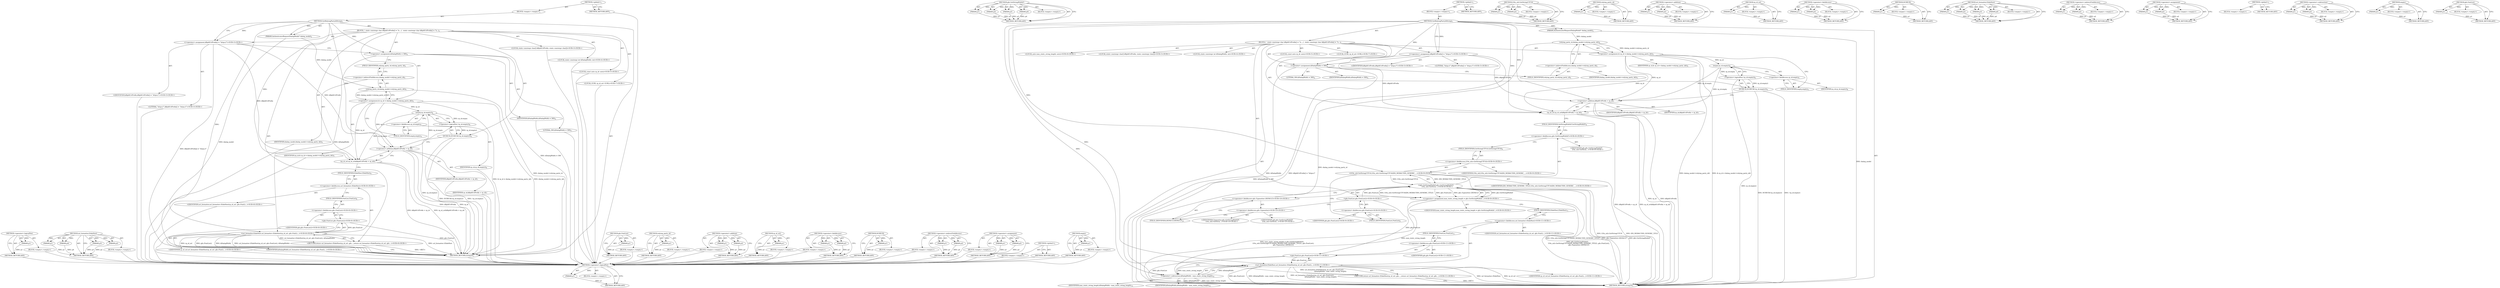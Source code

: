 digraph "empty" {
vulnerable_126 [label=<(METHOD,&lt;operator&gt;.logicalNot)>];
vulnerable_127 [label=<(PARAM,p1)>];
vulnerable_128 [label=<(BLOCK,&lt;empty&gt;,&lt;empty&gt;)>];
vulnerable_129 [label=<(METHOD_RETURN,ANY)>];
vulnerable_148 [label=<(METHOD,gfx.GetStringWidthF)>];
vulnerable_149 [label=<(PARAM,p1)>];
vulnerable_150 [label=<(PARAM,p2)>];
vulnerable_151 [label=<(PARAM,p3)>];
vulnerable_152 [label=<(PARAM,p4)>];
vulnerable_153 [label=<(BLOCK,&lt;empty&gt;,&lt;empty&gt;)>];
vulnerable_154 [label=<(METHOD_RETURN,ANY)>];
vulnerable_6 [label=<(METHOD,&lt;global&gt;)<SUB>1</SUB>>];
vulnerable_7 [label=<(BLOCK,&lt;empty&gt;,&lt;empty&gt;)<SUB>1</SUB>>];
vulnerable_8 [label=<(METHOD,GetRelyingPartyIdString)<SUB>1</SUB>>];
vulnerable_9 [label=<(PARAM,AuthenticatorRequestDialogModel* dialog_model)<SUB>2</SUB>>];
vulnerable_10 [label=<(BLOCK,{
  static constexpr char kRpIdUrlPrefix[] = &quot;h...,{
  static constexpr char kRpIdUrlPrefix[] = &quot;h...)<SUB>2</SUB>>];
vulnerable_11 [label="<(LOCAL,static constexpr char[] kRpIdUrlPrefix: static constexpr char[])<SUB>3</SUB>>"];
vulnerable_12 [label="<(&lt;operator&gt;.assignment,kRpIdUrlPrefix[] = &quot;https://&quot;)<SUB>3</SUB>>"];
vulnerable_13 [label="<(IDENTIFIER,kRpIdUrlPrefix,kRpIdUrlPrefix[] = &quot;https://&quot;)<SUB>3</SUB>>"];
vulnerable_14 [label="<(LITERAL,&quot;https://&quot;,kRpIdUrlPrefix[] = &quot;https://&quot;)<SUB>3</SUB>>"];
vulnerable_15 [label="<(LOCAL,static constexpr int kDialogWidth: int)<SUB>4</SUB>>"];
vulnerable_16 [label=<(&lt;operator&gt;.assignment,kDialogWidth = 300)<SUB>4</SUB>>];
vulnerable_17 [label=<(IDENTIFIER,kDialogWidth,kDialogWidth = 300)<SUB>4</SUB>>];
vulnerable_18 [label=<(LITERAL,300,kDialogWidth = 300)<SUB>4</SUB>>];
vulnerable_19 [label="<(LOCAL,const auto rp_id: auto)<SUB>5</SUB>>"];
vulnerable_20 [label=<(&lt;operator&gt;.assignment,&amp; rp_id = dialog_model-&gt;relying_party_id())<SUB>5</SUB>>];
vulnerable_21 [label=<(IDENTIFIER,rp_id,&amp; rp_id = dialog_model-&gt;relying_party_id())<SUB>5</SUB>>];
vulnerable_22 [label=<(relying_party_id,dialog_model-&gt;relying_party_id())<SUB>5</SUB>>];
vulnerable_23 [label=<(&lt;operator&gt;.indirectFieldAccess,dialog_model-&gt;relying_party_id)<SUB>5</SUB>>];
vulnerable_24 [label=<(IDENTIFIER,dialog_model,dialog_model-&gt;relying_party_id())<SUB>5</SUB>>];
vulnerable_25 [label=<(FIELD_IDENTIFIER,relying_party_id,relying_party_id)<SUB>5</SUB>>];
vulnerable_26 [label=<(DCHECK,DCHECK(!rp_id.empty()))<SUB>6</SUB>>];
vulnerable_27 [label=<(&lt;operator&gt;.logicalNot,!rp_id.empty())<SUB>6</SUB>>];
vulnerable_28 [label=<(empty,rp_id.empty())<SUB>6</SUB>>];
vulnerable_29 [label=<(&lt;operator&gt;.fieldAccess,rp_id.empty)<SUB>6</SUB>>];
vulnerable_30 [label=<(IDENTIFIER,rp_id,rp_id.empty())<SUB>6</SUB>>];
vulnerable_31 [label=<(FIELD_IDENTIFIER,empty,empty)<SUB>6</SUB>>];
vulnerable_32 [label="<(LOCAL,GURL rp_id_url: GURL)<SUB>7</SUB>>"];
vulnerable_33 [label=<(rp_id_url,rp_id_url(kRpIdUrlPrefix + rp_id))<SUB>7</SUB>>];
vulnerable_34 [label=<(&lt;operator&gt;.addition,kRpIdUrlPrefix + rp_id)<SUB>7</SUB>>];
vulnerable_35 [label=<(IDENTIFIER,kRpIdUrlPrefix,kRpIdUrlPrefix + rp_id)<SUB>7</SUB>>];
vulnerable_36 [label=<(IDENTIFIER,rp_id,kRpIdUrlPrefix + rp_id)<SUB>7</SUB>>];
vulnerable_37 [label="<(LOCAL,auto max_static_string_length: auto)<SUB>8</SUB>>"];
vulnerable_38 [label="<(&lt;operator&gt;.assignment,max_static_string_length = gfx::GetStringWidthF...)<SUB>8</SUB>>"];
vulnerable_39 [label="<(IDENTIFIER,max_static_string_length,max_static_string_length = gfx::GetStringWidthF...)<SUB>8</SUB>>"];
vulnerable_40 [label="<(gfx.GetStringWidthF,gfx::GetStringWidthF(
      l10n_util::GetStrin...)<SUB>8</SUB>>"];
vulnerable_41 [label="<(&lt;operator&gt;.fieldAccess,gfx::GetStringWidthF)<SUB>8</SUB>>"];
vulnerable_42 [label="<(IDENTIFIER,gfx,gfx::GetStringWidthF(
      l10n_util::GetStrin...)<SUB>8</SUB>>"];
vulnerable_43 [label=<(FIELD_IDENTIFIER,GetStringWidthF,GetStringWidthF)<SUB>8</SUB>>];
vulnerable_44 [label="<(l10n_util.GetStringUTF16,l10n_util::GetStringUTF16(IDS_WEBAUTHN_GENERIC_...)<SUB>9</SUB>>"];
vulnerable_45 [label="<(&lt;operator&gt;.fieldAccess,l10n_util::GetStringUTF16)<SUB>9</SUB>>"];
vulnerable_46 [label="<(IDENTIFIER,l10n_util,l10n_util::GetStringUTF16(IDS_WEBAUTHN_GENERIC_...)<SUB>9</SUB>>"];
vulnerable_47 [label=<(FIELD_IDENTIFIER,GetStringUTF16,GetStringUTF16)<SUB>9</SUB>>];
vulnerable_48 [label="<(IDENTIFIER,IDS_WEBAUTHN_GENERIC_TITLE,l10n_util::GetStringUTF16(IDS_WEBAUTHN_GENERIC_...)<SUB>9</SUB>>"];
vulnerable_49 [label="<(gfx.FontList,gfx::FontList())<SUB>9</SUB>>"];
vulnerable_50 [label="<(&lt;operator&gt;.fieldAccess,gfx::FontList)<SUB>9</SUB>>"];
vulnerable_51 [label="<(IDENTIFIER,gfx,gfx::FontList())<SUB>9</SUB>>"];
vulnerable_52 [label=<(FIELD_IDENTIFIER,FontList,FontList)<SUB>9</SUB>>];
vulnerable_53 [label="<(&lt;operator&gt;.fieldAccess,gfx::Typesetter::DEFAULT)<SUB>10</SUB>>"];
vulnerable_54 [label="<(&lt;operator&gt;.fieldAccess,gfx::Typesetter)<SUB>10</SUB>>"];
vulnerable_55 [label="<(IDENTIFIER,gfx,gfx::GetStringWidthF(
      l10n_util::GetStrin...)<SUB>10</SUB>>"];
vulnerable_56 [label="<(IDENTIFIER,Typesetter,gfx::GetStringWidthF(
      l10n_util::GetStrin...)<SUB>10</SUB>>"];
vulnerable_57 [label=<(FIELD_IDENTIFIER,DEFAULT,DEFAULT)<SUB>10</SUB>>];
vulnerable_58 [label="<(RETURN,return url_formatter::ElideHost(rp_id_url, gfx:...,return url_formatter::ElideHost(rp_id_url, gfx:...)<SUB>11</SUB>>"];
vulnerable_59 [label="<(url_formatter.ElideHost,url_formatter::ElideHost(rp_id_url, gfx::FontLi...)<SUB>11</SUB>>"];
vulnerable_60 [label="<(&lt;operator&gt;.fieldAccess,url_formatter::ElideHost)<SUB>11</SUB>>"];
vulnerable_61 [label="<(IDENTIFIER,url_formatter,url_formatter::ElideHost(rp_id_url, gfx::FontLi...)<SUB>11</SUB>>"];
vulnerable_62 [label=<(FIELD_IDENTIFIER,ElideHost,ElideHost)<SUB>11</SUB>>];
vulnerable_63 [label="<(IDENTIFIER,rp_id_url,url_formatter::ElideHost(rp_id_url, gfx::FontLi...)<SUB>11</SUB>>"];
vulnerable_64 [label="<(gfx.FontList,gfx::FontList())<SUB>11</SUB>>"];
vulnerable_65 [label="<(&lt;operator&gt;.fieldAccess,gfx::FontList)<SUB>11</SUB>>"];
vulnerable_66 [label="<(IDENTIFIER,gfx,gfx::FontList())<SUB>11</SUB>>"];
vulnerable_67 [label=<(FIELD_IDENTIFIER,FontList,FontList)<SUB>11</SUB>>];
vulnerable_68 [label=<(&lt;operator&gt;.subtraction,kDialogWidth - max_static_string_length)<SUB>12</SUB>>];
vulnerable_69 [label=<(IDENTIFIER,kDialogWidth,kDialogWidth - max_static_string_length)<SUB>12</SUB>>];
vulnerable_70 [label=<(IDENTIFIER,max_static_string_length,kDialogWidth - max_static_string_length)<SUB>12</SUB>>];
vulnerable_71 [label=<(METHOD_RETURN,string16)<SUB>1</SUB>>];
vulnerable_73 [label=<(METHOD_RETURN,ANY)<SUB>1</SUB>>];
vulnerable_155 [label=<(METHOD,l10n_util.GetStringUTF16)>];
vulnerable_156 [label=<(PARAM,p1)>];
vulnerable_157 [label=<(PARAM,p2)>];
vulnerable_158 [label=<(BLOCK,&lt;empty&gt;,&lt;empty&gt;)>];
vulnerable_159 [label=<(METHOD_RETURN,ANY)>];
vulnerable_113 [label=<(METHOD,relying_party_id)>];
vulnerable_114 [label=<(PARAM,p1)>];
vulnerable_115 [label=<(BLOCK,&lt;empty&gt;,&lt;empty&gt;)>];
vulnerable_116 [label=<(METHOD_RETURN,ANY)>];
vulnerable_143 [label=<(METHOD,&lt;operator&gt;.addition)>];
vulnerable_144 [label=<(PARAM,p1)>];
vulnerable_145 [label=<(PARAM,p2)>];
vulnerable_146 [label=<(BLOCK,&lt;empty&gt;,&lt;empty&gt;)>];
vulnerable_147 [label=<(METHOD_RETURN,ANY)>];
vulnerable_139 [label=<(METHOD,rp_id_url)>];
vulnerable_140 [label=<(PARAM,p1)>];
vulnerable_141 [label=<(BLOCK,&lt;empty&gt;,&lt;empty&gt;)>];
vulnerable_142 [label=<(METHOD_RETURN,ANY)>];
vulnerable_134 [label=<(METHOD,&lt;operator&gt;.fieldAccess)>];
vulnerable_135 [label=<(PARAM,p1)>];
vulnerable_136 [label=<(PARAM,p2)>];
vulnerable_137 [label=<(BLOCK,&lt;empty&gt;,&lt;empty&gt;)>];
vulnerable_138 [label=<(METHOD_RETURN,ANY)>];
vulnerable_122 [label=<(METHOD,DCHECK)>];
vulnerable_123 [label=<(PARAM,p1)>];
vulnerable_124 [label=<(BLOCK,&lt;empty&gt;,&lt;empty&gt;)>];
vulnerable_125 [label=<(METHOD_RETURN,ANY)>];
vulnerable_164 [label=<(METHOD,url_formatter.ElideHost)>];
vulnerable_165 [label=<(PARAM,p1)>];
vulnerable_166 [label=<(PARAM,p2)>];
vulnerable_167 [label=<(PARAM,p3)>];
vulnerable_168 [label=<(PARAM,p4)>];
vulnerable_169 [label=<(BLOCK,&lt;empty&gt;,&lt;empty&gt;)>];
vulnerable_170 [label=<(METHOD_RETURN,ANY)>];
vulnerable_117 [label=<(METHOD,&lt;operator&gt;.indirectFieldAccess)>];
vulnerable_118 [label=<(PARAM,p1)>];
vulnerable_119 [label=<(PARAM,p2)>];
vulnerable_120 [label=<(BLOCK,&lt;empty&gt;,&lt;empty&gt;)>];
vulnerable_121 [label=<(METHOD_RETURN,ANY)>];
vulnerable_108 [label=<(METHOD,&lt;operator&gt;.assignment)>];
vulnerable_109 [label=<(PARAM,p1)>];
vulnerable_110 [label=<(PARAM,p2)>];
vulnerable_111 [label=<(BLOCK,&lt;empty&gt;,&lt;empty&gt;)>];
vulnerable_112 [label=<(METHOD_RETURN,ANY)>];
vulnerable_102 [label=<(METHOD,&lt;global&gt;)<SUB>1</SUB>>];
vulnerable_103 [label=<(BLOCK,&lt;empty&gt;,&lt;empty&gt;)>];
vulnerable_104 [label=<(METHOD_RETURN,ANY)>];
vulnerable_171 [label=<(METHOD,&lt;operator&gt;.subtraction)>];
vulnerable_172 [label=<(PARAM,p1)>];
vulnerable_173 [label=<(PARAM,p2)>];
vulnerable_174 [label=<(BLOCK,&lt;empty&gt;,&lt;empty&gt;)>];
vulnerable_175 [label=<(METHOD_RETURN,ANY)>];
vulnerable_130 [label=<(METHOD,empty)>];
vulnerable_131 [label=<(PARAM,p1)>];
vulnerable_132 [label=<(BLOCK,&lt;empty&gt;,&lt;empty&gt;)>];
vulnerable_133 [label=<(METHOD_RETURN,ANY)>];
vulnerable_160 [label=<(METHOD,gfx.FontList)>];
vulnerable_161 [label=<(PARAM,p1)>];
vulnerable_162 [label=<(BLOCK,&lt;empty&gt;,&lt;empty&gt;)>];
vulnerable_163 [label=<(METHOD_RETURN,ANY)>];
fixed_99 [label=<(METHOD,&lt;operator&gt;.logicalNot)>];
fixed_100 [label=<(PARAM,p1)>];
fixed_101 [label=<(BLOCK,&lt;empty&gt;,&lt;empty&gt;)>];
fixed_102 [label=<(METHOD_RETURN,ANY)>];
fixed_121 [label=<(METHOD,url_formatter.ElideHost)>];
fixed_122 [label=<(PARAM,p1)>];
fixed_123 [label=<(PARAM,p2)>];
fixed_124 [label=<(PARAM,p3)>];
fixed_125 [label=<(PARAM,p4)>];
fixed_126 [label=<(BLOCK,&lt;empty&gt;,&lt;empty&gt;)>];
fixed_127 [label=<(METHOD_RETURN,ANY)>];
fixed_6 [label=<(METHOD,&lt;global&gt;)<SUB>1</SUB>>];
fixed_7 [label=<(BLOCK,&lt;empty&gt;,&lt;empty&gt;)<SUB>1</SUB>>];
fixed_8 [label=<(METHOD,GetRelyingPartyIdString)<SUB>1</SUB>>];
fixed_9 [label=<(PARAM,AuthenticatorRequestDialogModel* dialog_model)<SUB>2</SUB>>];
fixed_10 [label=<(BLOCK,{
  static constexpr char kRpIdUrlPrefix[] = &quot;h...,{
  static constexpr char kRpIdUrlPrefix[] = &quot;h...)<SUB>2</SUB>>];
fixed_11 [label="<(LOCAL,static constexpr char[] kRpIdUrlPrefix: static constexpr char[])<SUB>3</SUB>>"];
fixed_12 [label="<(&lt;operator&gt;.assignment,kRpIdUrlPrefix[] = &quot;https://&quot;)<SUB>3</SUB>>"];
fixed_13 [label="<(IDENTIFIER,kRpIdUrlPrefix,kRpIdUrlPrefix[] = &quot;https://&quot;)<SUB>3</SUB>>"];
fixed_14 [label="<(LITERAL,&quot;https://&quot;,kRpIdUrlPrefix[] = &quot;https://&quot;)<SUB>3</SUB>>"];
fixed_15 [label="<(LOCAL,static constexpr int kDialogWidth: int)<SUB>4</SUB>>"];
fixed_16 [label=<(&lt;operator&gt;.assignment,kDialogWidth = 300)<SUB>4</SUB>>];
fixed_17 [label=<(IDENTIFIER,kDialogWidth,kDialogWidth = 300)<SUB>4</SUB>>];
fixed_18 [label=<(LITERAL,300,kDialogWidth = 300)<SUB>4</SUB>>];
fixed_19 [label="<(LOCAL,const auto rp_id: auto)<SUB>5</SUB>>"];
fixed_20 [label=<(&lt;operator&gt;.assignment,&amp; rp_id = dialog_model-&gt;relying_party_id())<SUB>5</SUB>>];
fixed_21 [label=<(IDENTIFIER,rp_id,&amp; rp_id = dialog_model-&gt;relying_party_id())<SUB>5</SUB>>];
fixed_22 [label=<(relying_party_id,dialog_model-&gt;relying_party_id())<SUB>5</SUB>>];
fixed_23 [label=<(&lt;operator&gt;.indirectFieldAccess,dialog_model-&gt;relying_party_id)<SUB>5</SUB>>];
fixed_24 [label=<(IDENTIFIER,dialog_model,dialog_model-&gt;relying_party_id())<SUB>5</SUB>>];
fixed_25 [label=<(FIELD_IDENTIFIER,relying_party_id,relying_party_id)<SUB>5</SUB>>];
fixed_26 [label=<(DCHECK,DCHECK(!rp_id.empty()))<SUB>6</SUB>>];
fixed_27 [label=<(&lt;operator&gt;.logicalNot,!rp_id.empty())<SUB>6</SUB>>];
fixed_28 [label=<(empty,rp_id.empty())<SUB>6</SUB>>];
fixed_29 [label=<(&lt;operator&gt;.fieldAccess,rp_id.empty)<SUB>6</SUB>>];
fixed_30 [label=<(IDENTIFIER,rp_id,rp_id.empty())<SUB>6</SUB>>];
fixed_31 [label=<(FIELD_IDENTIFIER,empty,empty)<SUB>6</SUB>>];
fixed_32 [label="<(LOCAL,GURL rp_id_url: GURL)<SUB>7</SUB>>"];
fixed_33 [label=<(rp_id_url,rp_id_url(kRpIdUrlPrefix + rp_id))<SUB>7</SUB>>];
fixed_34 [label=<(&lt;operator&gt;.addition,kRpIdUrlPrefix + rp_id)<SUB>7</SUB>>];
fixed_35 [label=<(IDENTIFIER,kRpIdUrlPrefix,kRpIdUrlPrefix + rp_id)<SUB>7</SUB>>];
fixed_36 [label=<(IDENTIFIER,rp_id,kRpIdUrlPrefix + rp_id)<SUB>7</SUB>>];
fixed_37 [label="<(RETURN,return url_formatter::ElideHost(rp_id_url, gfx:...,return url_formatter::ElideHost(rp_id_url, gfx:...)<SUB>8</SUB>>"];
fixed_38 [label="<(url_formatter.ElideHost,url_formatter::ElideHost(rp_id_url, gfx::FontLi...)<SUB>8</SUB>>"];
fixed_39 [label="<(&lt;operator&gt;.fieldAccess,url_formatter::ElideHost)<SUB>8</SUB>>"];
fixed_40 [label="<(IDENTIFIER,url_formatter,url_formatter::ElideHost(rp_id_url, gfx::FontLi...)<SUB>8</SUB>>"];
fixed_41 [label=<(FIELD_IDENTIFIER,ElideHost,ElideHost)<SUB>8</SUB>>];
fixed_42 [label="<(IDENTIFIER,rp_id_url,url_formatter::ElideHost(rp_id_url, gfx::FontLi...)<SUB>8</SUB>>"];
fixed_43 [label="<(gfx.FontList,gfx::FontList())<SUB>8</SUB>>"];
fixed_44 [label="<(&lt;operator&gt;.fieldAccess,gfx::FontList)<SUB>8</SUB>>"];
fixed_45 [label="<(IDENTIFIER,gfx,gfx::FontList())<SUB>8</SUB>>"];
fixed_46 [label=<(FIELD_IDENTIFIER,FontList,FontList)<SUB>8</SUB>>];
fixed_47 [label="<(IDENTIFIER,kDialogWidth,url_formatter::ElideHost(rp_id_url, gfx::FontLi...)<SUB>8</SUB>>"];
fixed_48 [label=<(METHOD_RETURN,string16)<SUB>1</SUB>>];
fixed_50 [label=<(METHOD_RETURN,ANY)<SUB>1</SUB>>];
fixed_128 [label=<(METHOD,gfx.FontList)>];
fixed_129 [label=<(PARAM,p1)>];
fixed_130 [label=<(BLOCK,&lt;empty&gt;,&lt;empty&gt;)>];
fixed_131 [label=<(METHOD_RETURN,ANY)>];
fixed_86 [label=<(METHOD,relying_party_id)>];
fixed_87 [label=<(PARAM,p1)>];
fixed_88 [label=<(BLOCK,&lt;empty&gt;,&lt;empty&gt;)>];
fixed_89 [label=<(METHOD_RETURN,ANY)>];
fixed_116 [label=<(METHOD,&lt;operator&gt;.addition)>];
fixed_117 [label=<(PARAM,p1)>];
fixed_118 [label=<(PARAM,p2)>];
fixed_119 [label=<(BLOCK,&lt;empty&gt;,&lt;empty&gt;)>];
fixed_120 [label=<(METHOD_RETURN,ANY)>];
fixed_112 [label=<(METHOD,rp_id_url)>];
fixed_113 [label=<(PARAM,p1)>];
fixed_114 [label=<(BLOCK,&lt;empty&gt;,&lt;empty&gt;)>];
fixed_115 [label=<(METHOD_RETURN,ANY)>];
fixed_107 [label=<(METHOD,&lt;operator&gt;.fieldAccess)>];
fixed_108 [label=<(PARAM,p1)>];
fixed_109 [label=<(PARAM,p2)>];
fixed_110 [label=<(BLOCK,&lt;empty&gt;,&lt;empty&gt;)>];
fixed_111 [label=<(METHOD_RETURN,ANY)>];
fixed_95 [label=<(METHOD,DCHECK)>];
fixed_96 [label=<(PARAM,p1)>];
fixed_97 [label=<(BLOCK,&lt;empty&gt;,&lt;empty&gt;)>];
fixed_98 [label=<(METHOD_RETURN,ANY)>];
fixed_90 [label=<(METHOD,&lt;operator&gt;.indirectFieldAccess)>];
fixed_91 [label=<(PARAM,p1)>];
fixed_92 [label=<(PARAM,p2)>];
fixed_93 [label=<(BLOCK,&lt;empty&gt;,&lt;empty&gt;)>];
fixed_94 [label=<(METHOD_RETURN,ANY)>];
fixed_81 [label=<(METHOD,&lt;operator&gt;.assignment)>];
fixed_82 [label=<(PARAM,p1)>];
fixed_83 [label=<(PARAM,p2)>];
fixed_84 [label=<(BLOCK,&lt;empty&gt;,&lt;empty&gt;)>];
fixed_85 [label=<(METHOD_RETURN,ANY)>];
fixed_75 [label=<(METHOD,&lt;global&gt;)<SUB>1</SUB>>];
fixed_76 [label=<(BLOCK,&lt;empty&gt;,&lt;empty&gt;)>];
fixed_77 [label=<(METHOD_RETURN,ANY)>];
fixed_103 [label=<(METHOD,empty)>];
fixed_104 [label=<(PARAM,p1)>];
fixed_105 [label=<(BLOCK,&lt;empty&gt;,&lt;empty&gt;)>];
fixed_106 [label=<(METHOD_RETURN,ANY)>];
vulnerable_126 -> vulnerable_127  [key=0, label="AST: "];
vulnerable_126 -> vulnerable_127  [key=1, label="DDG: "];
vulnerable_126 -> vulnerable_128  [key=0, label="AST: "];
vulnerable_126 -> vulnerable_129  [key=0, label="AST: "];
vulnerable_126 -> vulnerable_129  [key=1, label="CFG: "];
vulnerable_127 -> vulnerable_129  [key=0, label="DDG: p1"];
vulnerable_148 -> vulnerable_149  [key=0, label="AST: "];
vulnerable_148 -> vulnerable_149  [key=1, label="DDG: "];
vulnerable_148 -> vulnerable_153  [key=0, label="AST: "];
vulnerable_148 -> vulnerable_150  [key=0, label="AST: "];
vulnerable_148 -> vulnerable_150  [key=1, label="DDG: "];
vulnerable_148 -> vulnerable_154  [key=0, label="AST: "];
vulnerable_148 -> vulnerable_154  [key=1, label="CFG: "];
vulnerable_148 -> vulnerable_151  [key=0, label="AST: "];
vulnerable_148 -> vulnerable_151  [key=1, label="DDG: "];
vulnerable_148 -> vulnerable_152  [key=0, label="AST: "];
vulnerable_148 -> vulnerable_152  [key=1, label="DDG: "];
vulnerable_149 -> vulnerable_154  [key=0, label="DDG: p1"];
vulnerable_150 -> vulnerable_154  [key=0, label="DDG: p2"];
vulnerable_151 -> vulnerable_154  [key=0, label="DDG: p3"];
vulnerable_152 -> vulnerable_154  [key=0, label="DDG: p4"];
vulnerable_6 -> vulnerable_7  [key=0, label="AST: "];
vulnerable_6 -> vulnerable_73  [key=0, label="AST: "];
vulnerable_6 -> vulnerable_73  [key=1, label="CFG: "];
vulnerable_7 -> vulnerable_8  [key=0, label="AST: "];
vulnerable_8 -> vulnerable_9  [key=0, label="AST: "];
vulnerable_8 -> vulnerable_9  [key=1, label="DDG: "];
vulnerable_8 -> vulnerable_10  [key=0, label="AST: "];
vulnerable_8 -> vulnerable_71  [key=0, label="AST: "];
vulnerable_8 -> vulnerable_12  [key=0, label="CFG: "];
vulnerable_8 -> vulnerable_12  [key=1, label="DDG: "];
vulnerable_8 -> vulnerable_16  [key=0, label="DDG: "];
vulnerable_8 -> vulnerable_33  [key=0, label="DDG: "];
vulnerable_8 -> vulnerable_34  [key=0, label="DDG: "];
vulnerable_8 -> vulnerable_59  [key=0, label="DDG: "];
vulnerable_8 -> vulnerable_44  [key=0, label="DDG: "];
vulnerable_8 -> vulnerable_68  [key=0, label="DDG: "];
vulnerable_9 -> vulnerable_71  [key=0, label="DDG: dialog_model"];
vulnerable_9 -> vulnerable_22  [key=0, label="DDG: dialog_model"];
vulnerable_10 -> vulnerable_11  [key=0, label="AST: "];
vulnerable_10 -> vulnerable_12  [key=0, label="AST: "];
vulnerable_10 -> vulnerable_15  [key=0, label="AST: "];
vulnerable_10 -> vulnerable_16  [key=0, label="AST: "];
vulnerable_10 -> vulnerable_19  [key=0, label="AST: "];
vulnerable_10 -> vulnerable_20  [key=0, label="AST: "];
vulnerable_10 -> vulnerable_26  [key=0, label="AST: "];
vulnerable_10 -> vulnerable_32  [key=0, label="AST: "];
vulnerable_10 -> vulnerable_33  [key=0, label="AST: "];
vulnerable_10 -> vulnerable_37  [key=0, label="AST: "];
vulnerable_10 -> vulnerable_38  [key=0, label="AST: "];
vulnerable_10 -> vulnerable_58  [key=0, label="AST: "];
vulnerable_12 -> vulnerable_13  [key=0, label="AST: "];
vulnerable_12 -> vulnerable_14  [key=0, label="AST: "];
vulnerable_12 -> vulnerable_16  [key=0, label="CFG: "];
vulnerable_12 -> vulnerable_71  [key=0, label="DDG: kRpIdUrlPrefix[] = &quot;https://&quot;"];
vulnerable_12 -> vulnerable_33  [key=0, label="DDG: kRpIdUrlPrefix"];
vulnerable_12 -> vulnerable_34  [key=0, label="DDG: kRpIdUrlPrefix"];
vulnerable_16 -> vulnerable_17  [key=0, label="AST: "];
vulnerable_16 -> vulnerable_18  [key=0, label="AST: "];
vulnerable_16 -> vulnerable_25  [key=0, label="CFG: "];
vulnerable_16 -> vulnerable_71  [key=0, label="DDG: kDialogWidth = 300"];
vulnerable_16 -> vulnerable_68  [key=0, label="DDG: kDialogWidth"];
vulnerable_20 -> vulnerable_21  [key=0, label="AST: "];
vulnerable_20 -> vulnerable_22  [key=0, label="AST: "];
vulnerable_20 -> vulnerable_31  [key=0, label="CFG: "];
vulnerable_20 -> vulnerable_71  [key=0, label="DDG: dialog_model-&gt;relying_party_id()"];
vulnerable_20 -> vulnerable_71  [key=1, label="DDG: &amp; rp_id = dialog_model-&gt;relying_party_id()"];
vulnerable_20 -> vulnerable_33  [key=0, label="DDG: rp_id"];
vulnerable_20 -> vulnerable_34  [key=0, label="DDG: rp_id"];
vulnerable_20 -> vulnerable_28  [key=0, label="DDG: rp_id"];
vulnerable_22 -> vulnerable_23  [key=0, label="AST: "];
vulnerable_22 -> vulnerable_20  [key=0, label="CFG: "];
vulnerable_22 -> vulnerable_20  [key=1, label="DDG: dialog_model-&gt;relying_party_id"];
vulnerable_22 -> vulnerable_71  [key=0, label="DDG: dialog_model-&gt;relying_party_id"];
vulnerable_23 -> vulnerable_24  [key=0, label="AST: "];
vulnerable_23 -> vulnerable_25  [key=0, label="AST: "];
vulnerable_23 -> vulnerable_22  [key=0, label="CFG: "];
vulnerable_25 -> vulnerable_23  [key=0, label="CFG: "];
vulnerable_26 -> vulnerable_27  [key=0, label="AST: "];
vulnerable_26 -> vulnerable_34  [key=0, label="CFG: "];
vulnerable_26 -> vulnerable_71  [key=0, label="DDG: !rp_id.empty()"];
vulnerable_26 -> vulnerable_71  [key=1, label="DDG: DCHECK(!rp_id.empty())"];
vulnerable_27 -> vulnerable_28  [key=0, label="AST: "];
vulnerable_27 -> vulnerable_26  [key=0, label="CFG: "];
vulnerable_27 -> vulnerable_26  [key=1, label="DDG: rp_id.empty()"];
vulnerable_27 -> vulnerable_71  [key=0, label="DDG: rp_id.empty()"];
vulnerable_28 -> vulnerable_29  [key=0, label="AST: "];
vulnerable_28 -> vulnerable_27  [key=0, label="CFG: "];
vulnerable_28 -> vulnerable_27  [key=1, label="DDG: rp_id.empty"];
vulnerable_28 -> vulnerable_33  [key=0, label="DDG: rp_id.empty"];
vulnerable_28 -> vulnerable_34  [key=0, label="DDG: rp_id.empty"];
vulnerable_29 -> vulnerable_30  [key=0, label="AST: "];
vulnerable_29 -> vulnerable_31  [key=0, label="AST: "];
vulnerable_29 -> vulnerable_28  [key=0, label="CFG: "];
vulnerable_31 -> vulnerable_29  [key=0, label="CFG: "];
vulnerable_33 -> vulnerable_34  [key=0, label="AST: "];
vulnerable_33 -> vulnerable_43  [key=0, label="CFG: "];
vulnerable_33 -> vulnerable_71  [key=0, label="DDG: kRpIdUrlPrefix + rp_id"];
vulnerable_33 -> vulnerable_71  [key=1, label="DDG: rp_id_url(kRpIdUrlPrefix + rp_id)"];
vulnerable_34 -> vulnerable_35  [key=0, label="AST: "];
vulnerable_34 -> vulnerable_36  [key=0, label="AST: "];
vulnerable_34 -> vulnerable_33  [key=0, label="CFG: "];
vulnerable_34 -> vulnerable_71  [key=0, label="DDG: kRpIdUrlPrefix"];
vulnerable_34 -> vulnerable_71  [key=1, label="DDG: rp_id"];
vulnerable_38 -> vulnerable_39  [key=0, label="AST: "];
vulnerable_38 -> vulnerable_40  [key=0, label="AST: "];
vulnerable_38 -> vulnerable_62  [key=0, label="CFG: "];
vulnerable_38 -> vulnerable_71  [key=0, label="DDG: gfx::GetStringWidthF(
      l10n_util::GetStringUTF16(IDS_WEBAUTHN_GENERIC_TITLE), gfx::FontList(),
      gfx::Typesetter::DEFAULT)"];
vulnerable_38 -> vulnerable_71  [key=1, label="DDG: max_static_string_length = gfx::GetStringWidthF(
      l10n_util::GetStringUTF16(IDS_WEBAUTHN_GENERIC_TITLE), gfx::FontList(),
      gfx::Typesetter::DEFAULT)"];
vulnerable_38 -> vulnerable_68  [key=0, label="DDG: max_static_string_length"];
vulnerable_40 -> vulnerable_41  [key=0, label="AST: "];
vulnerable_40 -> vulnerable_44  [key=0, label="AST: "];
vulnerable_40 -> vulnerable_49  [key=0, label="AST: "];
vulnerable_40 -> vulnerable_53  [key=0, label="AST: "];
vulnerable_40 -> vulnerable_38  [key=0, label="CFG: "];
vulnerable_40 -> vulnerable_38  [key=1, label="DDG: gfx::GetStringWidthF"];
vulnerable_40 -> vulnerable_38  [key=2, label="DDG: l10n_util::GetStringUTF16(IDS_WEBAUTHN_GENERIC_TITLE)"];
vulnerable_40 -> vulnerable_38  [key=3, label="DDG: gfx::FontList()"];
vulnerable_40 -> vulnerable_38  [key=4, label="DDG: gfx::Typesetter::DEFAULT"];
vulnerable_40 -> vulnerable_71  [key=0, label="DDG: gfx::GetStringWidthF"];
vulnerable_40 -> vulnerable_71  [key=1, label="DDG: l10n_util::GetStringUTF16(IDS_WEBAUTHN_GENERIC_TITLE)"];
vulnerable_40 -> vulnerable_71  [key=2, label="DDG: gfx::Typesetter::DEFAULT"];
vulnerable_41 -> vulnerable_42  [key=0, label="AST: "];
vulnerable_41 -> vulnerable_43  [key=0, label="AST: "];
vulnerable_41 -> vulnerable_47  [key=0, label="CFG: "];
vulnerable_43 -> vulnerable_41  [key=0, label="CFG: "];
vulnerable_44 -> vulnerable_45  [key=0, label="AST: "];
vulnerable_44 -> vulnerable_48  [key=0, label="AST: "];
vulnerable_44 -> vulnerable_52  [key=0, label="CFG: "];
vulnerable_44 -> vulnerable_71  [key=0, label="DDG: l10n_util::GetStringUTF16"];
vulnerable_44 -> vulnerable_71  [key=1, label="DDG: IDS_WEBAUTHN_GENERIC_TITLE"];
vulnerable_44 -> vulnerable_40  [key=0, label="DDG: l10n_util::GetStringUTF16"];
vulnerable_44 -> vulnerable_40  [key=1, label="DDG: IDS_WEBAUTHN_GENERIC_TITLE"];
vulnerable_45 -> vulnerable_46  [key=0, label="AST: "];
vulnerable_45 -> vulnerable_47  [key=0, label="AST: "];
vulnerable_45 -> vulnerable_44  [key=0, label="CFG: "];
vulnerable_47 -> vulnerable_45  [key=0, label="CFG: "];
vulnerable_49 -> vulnerable_50  [key=0, label="AST: "];
vulnerable_49 -> vulnerable_54  [key=0, label="CFG: "];
vulnerable_49 -> vulnerable_40  [key=0, label="DDG: gfx::FontList"];
vulnerable_49 -> vulnerable_64  [key=0, label="DDG: gfx::FontList"];
vulnerable_50 -> vulnerable_51  [key=0, label="AST: "];
vulnerable_50 -> vulnerable_52  [key=0, label="AST: "];
vulnerable_50 -> vulnerable_49  [key=0, label="CFG: "];
vulnerable_52 -> vulnerable_50  [key=0, label="CFG: "];
vulnerable_53 -> vulnerable_54  [key=0, label="AST: "];
vulnerable_53 -> vulnerable_57  [key=0, label="AST: "];
vulnerable_53 -> vulnerable_40  [key=0, label="CFG: "];
vulnerable_54 -> vulnerable_55  [key=0, label="AST: "];
vulnerable_54 -> vulnerable_56  [key=0, label="AST: "];
vulnerable_54 -> vulnerable_57  [key=0, label="CFG: "];
vulnerable_57 -> vulnerable_53  [key=0, label="CFG: "];
vulnerable_58 -> vulnerable_59  [key=0, label="AST: "];
vulnerable_58 -> vulnerable_71  [key=0, label="CFG: "];
vulnerable_58 -> vulnerable_71  [key=1, label="DDG: &lt;RET&gt;"];
vulnerable_59 -> vulnerable_60  [key=0, label="AST: "];
vulnerable_59 -> vulnerable_63  [key=0, label="AST: "];
vulnerable_59 -> vulnerable_64  [key=0, label="AST: "];
vulnerable_59 -> vulnerable_68  [key=0, label="AST: "];
vulnerable_59 -> vulnerable_58  [key=0, label="CFG: "];
vulnerable_59 -> vulnerable_58  [key=1, label="DDG: url_formatter::ElideHost(rp_id_url, gfx::FontList(),
                                  kDialogWidth - max_static_string_length)"];
vulnerable_59 -> vulnerable_71  [key=0, label="DDG: url_formatter::ElideHost"];
vulnerable_59 -> vulnerable_71  [key=1, label="DDG: rp_id_url"];
vulnerable_59 -> vulnerable_71  [key=2, label="DDG: gfx::FontList()"];
vulnerable_59 -> vulnerable_71  [key=3, label="DDG: kDialogWidth - max_static_string_length"];
vulnerable_59 -> vulnerable_71  [key=4, label="DDG: url_formatter::ElideHost(rp_id_url, gfx::FontList(),
                                  kDialogWidth - max_static_string_length)"];
vulnerable_60 -> vulnerable_61  [key=0, label="AST: "];
vulnerable_60 -> vulnerable_62  [key=0, label="AST: "];
vulnerable_60 -> vulnerable_67  [key=0, label="CFG: "];
vulnerable_62 -> vulnerable_60  [key=0, label="CFG: "];
vulnerable_64 -> vulnerable_65  [key=0, label="AST: "];
vulnerable_64 -> vulnerable_68  [key=0, label="CFG: "];
vulnerable_64 -> vulnerable_71  [key=0, label="DDG: gfx::FontList"];
vulnerable_64 -> vulnerable_59  [key=0, label="DDG: gfx::FontList"];
vulnerable_65 -> vulnerable_66  [key=0, label="AST: "];
vulnerable_65 -> vulnerable_67  [key=0, label="AST: "];
vulnerable_65 -> vulnerable_64  [key=0, label="CFG: "];
vulnerable_67 -> vulnerable_65  [key=0, label="CFG: "];
vulnerable_68 -> vulnerable_69  [key=0, label="AST: "];
vulnerable_68 -> vulnerable_70  [key=0, label="AST: "];
vulnerable_68 -> vulnerable_59  [key=0, label="CFG: "];
vulnerable_68 -> vulnerable_59  [key=1, label="DDG: kDialogWidth"];
vulnerable_68 -> vulnerable_59  [key=2, label="DDG: max_static_string_length"];
vulnerable_68 -> vulnerable_71  [key=0, label="DDG: kDialogWidth"];
vulnerable_68 -> vulnerable_71  [key=1, label="DDG: max_static_string_length"];
vulnerable_155 -> vulnerable_156  [key=0, label="AST: "];
vulnerable_155 -> vulnerable_156  [key=1, label="DDG: "];
vulnerable_155 -> vulnerable_158  [key=0, label="AST: "];
vulnerable_155 -> vulnerable_157  [key=0, label="AST: "];
vulnerable_155 -> vulnerable_157  [key=1, label="DDG: "];
vulnerable_155 -> vulnerable_159  [key=0, label="AST: "];
vulnerable_155 -> vulnerable_159  [key=1, label="CFG: "];
vulnerable_156 -> vulnerable_159  [key=0, label="DDG: p1"];
vulnerable_157 -> vulnerable_159  [key=0, label="DDG: p2"];
vulnerable_113 -> vulnerable_114  [key=0, label="AST: "];
vulnerable_113 -> vulnerable_114  [key=1, label="DDG: "];
vulnerable_113 -> vulnerable_115  [key=0, label="AST: "];
vulnerable_113 -> vulnerable_116  [key=0, label="AST: "];
vulnerable_113 -> vulnerable_116  [key=1, label="CFG: "];
vulnerable_114 -> vulnerable_116  [key=0, label="DDG: p1"];
vulnerable_143 -> vulnerable_144  [key=0, label="AST: "];
vulnerable_143 -> vulnerable_144  [key=1, label="DDG: "];
vulnerable_143 -> vulnerable_146  [key=0, label="AST: "];
vulnerable_143 -> vulnerable_145  [key=0, label="AST: "];
vulnerable_143 -> vulnerable_145  [key=1, label="DDG: "];
vulnerable_143 -> vulnerable_147  [key=0, label="AST: "];
vulnerable_143 -> vulnerable_147  [key=1, label="CFG: "];
vulnerable_144 -> vulnerable_147  [key=0, label="DDG: p1"];
vulnerable_145 -> vulnerable_147  [key=0, label="DDG: p2"];
vulnerable_139 -> vulnerable_140  [key=0, label="AST: "];
vulnerable_139 -> vulnerable_140  [key=1, label="DDG: "];
vulnerable_139 -> vulnerable_141  [key=0, label="AST: "];
vulnerable_139 -> vulnerable_142  [key=0, label="AST: "];
vulnerable_139 -> vulnerable_142  [key=1, label="CFG: "];
vulnerable_140 -> vulnerable_142  [key=0, label="DDG: p1"];
vulnerable_134 -> vulnerable_135  [key=0, label="AST: "];
vulnerable_134 -> vulnerable_135  [key=1, label="DDG: "];
vulnerable_134 -> vulnerable_137  [key=0, label="AST: "];
vulnerable_134 -> vulnerable_136  [key=0, label="AST: "];
vulnerable_134 -> vulnerable_136  [key=1, label="DDG: "];
vulnerable_134 -> vulnerable_138  [key=0, label="AST: "];
vulnerable_134 -> vulnerable_138  [key=1, label="CFG: "];
vulnerable_135 -> vulnerable_138  [key=0, label="DDG: p1"];
vulnerable_136 -> vulnerable_138  [key=0, label="DDG: p2"];
vulnerable_122 -> vulnerable_123  [key=0, label="AST: "];
vulnerable_122 -> vulnerable_123  [key=1, label="DDG: "];
vulnerable_122 -> vulnerable_124  [key=0, label="AST: "];
vulnerable_122 -> vulnerable_125  [key=0, label="AST: "];
vulnerable_122 -> vulnerable_125  [key=1, label="CFG: "];
vulnerable_123 -> vulnerable_125  [key=0, label="DDG: p1"];
vulnerable_164 -> vulnerable_165  [key=0, label="AST: "];
vulnerable_164 -> vulnerable_165  [key=1, label="DDG: "];
vulnerable_164 -> vulnerable_169  [key=0, label="AST: "];
vulnerable_164 -> vulnerable_166  [key=0, label="AST: "];
vulnerable_164 -> vulnerable_166  [key=1, label="DDG: "];
vulnerable_164 -> vulnerable_170  [key=0, label="AST: "];
vulnerable_164 -> vulnerable_170  [key=1, label="CFG: "];
vulnerable_164 -> vulnerable_167  [key=0, label="AST: "];
vulnerable_164 -> vulnerable_167  [key=1, label="DDG: "];
vulnerable_164 -> vulnerable_168  [key=0, label="AST: "];
vulnerable_164 -> vulnerable_168  [key=1, label="DDG: "];
vulnerable_165 -> vulnerable_170  [key=0, label="DDG: p1"];
vulnerable_166 -> vulnerable_170  [key=0, label="DDG: p2"];
vulnerable_167 -> vulnerable_170  [key=0, label="DDG: p3"];
vulnerable_168 -> vulnerable_170  [key=0, label="DDG: p4"];
vulnerable_117 -> vulnerable_118  [key=0, label="AST: "];
vulnerable_117 -> vulnerable_118  [key=1, label="DDG: "];
vulnerable_117 -> vulnerable_120  [key=0, label="AST: "];
vulnerable_117 -> vulnerable_119  [key=0, label="AST: "];
vulnerable_117 -> vulnerable_119  [key=1, label="DDG: "];
vulnerable_117 -> vulnerable_121  [key=0, label="AST: "];
vulnerable_117 -> vulnerable_121  [key=1, label="CFG: "];
vulnerable_118 -> vulnerable_121  [key=0, label="DDG: p1"];
vulnerable_119 -> vulnerable_121  [key=0, label="DDG: p2"];
vulnerable_108 -> vulnerable_109  [key=0, label="AST: "];
vulnerable_108 -> vulnerable_109  [key=1, label="DDG: "];
vulnerable_108 -> vulnerable_111  [key=0, label="AST: "];
vulnerable_108 -> vulnerable_110  [key=0, label="AST: "];
vulnerable_108 -> vulnerable_110  [key=1, label="DDG: "];
vulnerable_108 -> vulnerable_112  [key=0, label="AST: "];
vulnerable_108 -> vulnerable_112  [key=1, label="CFG: "];
vulnerable_109 -> vulnerable_112  [key=0, label="DDG: p1"];
vulnerable_110 -> vulnerable_112  [key=0, label="DDG: p2"];
vulnerable_102 -> vulnerable_103  [key=0, label="AST: "];
vulnerable_102 -> vulnerable_104  [key=0, label="AST: "];
vulnerable_102 -> vulnerable_104  [key=1, label="CFG: "];
vulnerable_171 -> vulnerable_172  [key=0, label="AST: "];
vulnerable_171 -> vulnerable_172  [key=1, label="DDG: "];
vulnerable_171 -> vulnerable_174  [key=0, label="AST: "];
vulnerable_171 -> vulnerable_173  [key=0, label="AST: "];
vulnerable_171 -> vulnerable_173  [key=1, label="DDG: "];
vulnerable_171 -> vulnerable_175  [key=0, label="AST: "];
vulnerable_171 -> vulnerable_175  [key=1, label="CFG: "];
vulnerable_172 -> vulnerable_175  [key=0, label="DDG: p1"];
vulnerable_173 -> vulnerable_175  [key=0, label="DDG: p2"];
vulnerable_130 -> vulnerable_131  [key=0, label="AST: "];
vulnerable_130 -> vulnerable_131  [key=1, label="DDG: "];
vulnerable_130 -> vulnerable_132  [key=0, label="AST: "];
vulnerable_130 -> vulnerable_133  [key=0, label="AST: "];
vulnerable_130 -> vulnerable_133  [key=1, label="CFG: "];
vulnerable_131 -> vulnerable_133  [key=0, label="DDG: p1"];
vulnerable_160 -> vulnerable_161  [key=0, label="AST: "];
vulnerable_160 -> vulnerable_161  [key=1, label="DDG: "];
vulnerable_160 -> vulnerable_162  [key=0, label="AST: "];
vulnerable_160 -> vulnerable_163  [key=0, label="AST: "];
vulnerable_160 -> vulnerable_163  [key=1, label="CFG: "];
vulnerable_161 -> vulnerable_163  [key=0, label="DDG: p1"];
fixed_99 -> fixed_100  [key=0, label="AST: "];
fixed_99 -> fixed_100  [key=1, label="DDG: "];
fixed_99 -> fixed_101  [key=0, label="AST: "];
fixed_99 -> fixed_102  [key=0, label="AST: "];
fixed_99 -> fixed_102  [key=1, label="CFG: "];
fixed_100 -> fixed_102  [key=0, label="DDG: p1"];
fixed_101 -> vulnerable_126  [key=0];
fixed_102 -> vulnerable_126  [key=0];
fixed_121 -> fixed_122  [key=0, label="AST: "];
fixed_121 -> fixed_122  [key=1, label="DDG: "];
fixed_121 -> fixed_126  [key=0, label="AST: "];
fixed_121 -> fixed_123  [key=0, label="AST: "];
fixed_121 -> fixed_123  [key=1, label="DDG: "];
fixed_121 -> fixed_127  [key=0, label="AST: "];
fixed_121 -> fixed_127  [key=1, label="CFG: "];
fixed_121 -> fixed_124  [key=0, label="AST: "];
fixed_121 -> fixed_124  [key=1, label="DDG: "];
fixed_121 -> fixed_125  [key=0, label="AST: "];
fixed_121 -> fixed_125  [key=1, label="DDG: "];
fixed_122 -> fixed_127  [key=0, label="DDG: p1"];
fixed_123 -> fixed_127  [key=0, label="DDG: p2"];
fixed_124 -> fixed_127  [key=0, label="DDG: p3"];
fixed_125 -> fixed_127  [key=0, label="DDG: p4"];
fixed_126 -> vulnerable_126  [key=0];
fixed_127 -> vulnerable_126  [key=0];
fixed_6 -> fixed_7  [key=0, label="AST: "];
fixed_6 -> fixed_50  [key=0, label="AST: "];
fixed_6 -> fixed_50  [key=1, label="CFG: "];
fixed_7 -> fixed_8  [key=0, label="AST: "];
fixed_8 -> fixed_9  [key=0, label="AST: "];
fixed_8 -> fixed_9  [key=1, label="DDG: "];
fixed_8 -> fixed_10  [key=0, label="AST: "];
fixed_8 -> fixed_48  [key=0, label="AST: "];
fixed_8 -> fixed_12  [key=0, label="CFG: "];
fixed_8 -> fixed_12  [key=1, label="DDG: "];
fixed_8 -> fixed_16  [key=0, label="DDG: "];
fixed_8 -> fixed_33  [key=0, label="DDG: "];
fixed_8 -> fixed_34  [key=0, label="DDG: "];
fixed_8 -> fixed_38  [key=0, label="DDG: "];
fixed_9 -> fixed_48  [key=0, label="DDG: dialog_model"];
fixed_9 -> fixed_22  [key=0, label="DDG: dialog_model"];
fixed_10 -> fixed_11  [key=0, label="AST: "];
fixed_10 -> fixed_12  [key=0, label="AST: "];
fixed_10 -> fixed_15  [key=0, label="AST: "];
fixed_10 -> fixed_16  [key=0, label="AST: "];
fixed_10 -> fixed_19  [key=0, label="AST: "];
fixed_10 -> fixed_20  [key=0, label="AST: "];
fixed_10 -> fixed_26  [key=0, label="AST: "];
fixed_10 -> fixed_32  [key=0, label="AST: "];
fixed_10 -> fixed_33  [key=0, label="AST: "];
fixed_10 -> fixed_37  [key=0, label="AST: "];
fixed_11 -> vulnerable_126  [key=0];
fixed_12 -> fixed_13  [key=0, label="AST: "];
fixed_12 -> fixed_14  [key=0, label="AST: "];
fixed_12 -> fixed_16  [key=0, label="CFG: "];
fixed_12 -> fixed_48  [key=0, label="DDG: kRpIdUrlPrefix[] = &quot;https://&quot;"];
fixed_12 -> fixed_33  [key=0, label="DDG: kRpIdUrlPrefix"];
fixed_12 -> fixed_34  [key=0, label="DDG: kRpIdUrlPrefix"];
fixed_13 -> vulnerable_126  [key=0];
fixed_14 -> vulnerable_126  [key=0];
fixed_15 -> vulnerable_126  [key=0];
fixed_16 -> fixed_17  [key=0, label="AST: "];
fixed_16 -> fixed_18  [key=0, label="AST: "];
fixed_16 -> fixed_25  [key=0, label="CFG: "];
fixed_16 -> fixed_48  [key=0, label="DDG: kDialogWidth = 300"];
fixed_16 -> fixed_38  [key=0, label="DDG: kDialogWidth"];
fixed_17 -> vulnerable_126  [key=0];
fixed_18 -> vulnerable_126  [key=0];
fixed_19 -> vulnerable_126  [key=0];
fixed_20 -> fixed_21  [key=0, label="AST: "];
fixed_20 -> fixed_22  [key=0, label="AST: "];
fixed_20 -> fixed_31  [key=0, label="CFG: "];
fixed_20 -> fixed_48  [key=0, label="DDG: dialog_model-&gt;relying_party_id()"];
fixed_20 -> fixed_48  [key=1, label="DDG: &amp; rp_id = dialog_model-&gt;relying_party_id()"];
fixed_20 -> fixed_33  [key=0, label="DDG: rp_id"];
fixed_20 -> fixed_34  [key=0, label="DDG: rp_id"];
fixed_20 -> fixed_28  [key=0, label="DDG: rp_id"];
fixed_21 -> vulnerable_126  [key=0];
fixed_22 -> fixed_23  [key=0, label="AST: "];
fixed_22 -> fixed_20  [key=0, label="CFG: "];
fixed_22 -> fixed_20  [key=1, label="DDG: dialog_model-&gt;relying_party_id"];
fixed_22 -> fixed_48  [key=0, label="DDG: dialog_model-&gt;relying_party_id"];
fixed_23 -> fixed_24  [key=0, label="AST: "];
fixed_23 -> fixed_25  [key=0, label="AST: "];
fixed_23 -> fixed_22  [key=0, label="CFG: "];
fixed_24 -> vulnerable_126  [key=0];
fixed_25 -> fixed_23  [key=0, label="CFG: "];
fixed_26 -> fixed_27  [key=0, label="AST: "];
fixed_26 -> fixed_34  [key=0, label="CFG: "];
fixed_26 -> fixed_48  [key=0, label="DDG: !rp_id.empty()"];
fixed_26 -> fixed_48  [key=1, label="DDG: DCHECK(!rp_id.empty())"];
fixed_27 -> fixed_28  [key=0, label="AST: "];
fixed_27 -> fixed_26  [key=0, label="CFG: "];
fixed_27 -> fixed_26  [key=1, label="DDG: rp_id.empty()"];
fixed_27 -> fixed_48  [key=0, label="DDG: rp_id.empty()"];
fixed_28 -> fixed_29  [key=0, label="AST: "];
fixed_28 -> fixed_27  [key=0, label="CFG: "];
fixed_28 -> fixed_27  [key=1, label="DDG: rp_id.empty"];
fixed_28 -> fixed_33  [key=0, label="DDG: rp_id.empty"];
fixed_28 -> fixed_34  [key=0, label="DDG: rp_id.empty"];
fixed_29 -> fixed_30  [key=0, label="AST: "];
fixed_29 -> fixed_31  [key=0, label="AST: "];
fixed_29 -> fixed_28  [key=0, label="CFG: "];
fixed_30 -> vulnerable_126  [key=0];
fixed_31 -> fixed_29  [key=0, label="CFG: "];
fixed_32 -> vulnerable_126  [key=0];
fixed_33 -> fixed_34  [key=0, label="AST: "];
fixed_33 -> fixed_41  [key=0, label="CFG: "];
fixed_33 -> fixed_48  [key=0, label="DDG: kRpIdUrlPrefix + rp_id"];
fixed_33 -> fixed_48  [key=1, label="DDG: rp_id_url(kRpIdUrlPrefix + rp_id)"];
fixed_34 -> fixed_35  [key=0, label="AST: "];
fixed_34 -> fixed_36  [key=0, label="AST: "];
fixed_34 -> fixed_33  [key=0, label="CFG: "];
fixed_34 -> fixed_48  [key=0, label="DDG: kRpIdUrlPrefix"];
fixed_34 -> fixed_48  [key=1, label="DDG: rp_id"];
fixed_35 -> vulnerable_126  [key=0];
fixed_36 -> vulnerable_126  [key=0];
fixed_37 -> fixed_38  [key=0, label="AST: "];
fixed_37 -> fixed_48  [key=0, label="CFG: "];
fixed_37 -> fixed_48  [key=1, label="DDG: &lt;RET&gt;"];
fixed_38 -> fixed_39  [key=0, label="AST: "];
fixed_38 -> fixed_42  [key=0, label="AST: "];
fixed_38 -> fixed_43  [key=0, label="AST: "];
fixed_38 -> fixed_47  [key=0, label="AST: "];
fixed_38 -> fixed_37  [key=0, label="CFG: "];
fixed_38 -> fixed_37  [key=1, label="DDG: url_formatter::ElideHost(rp_id_url, gfx::FontList(), kDialogWidth)"];
fixed_38 -> fixed_48  [key=0, label="DDG: url_formatter::ElideHost"];
fixed_38 -> fixed_48  [key=1, label="DDG: rp_id_url"];
fixed_38 -> fixed_48  [key=2, label="DDG: gfx::FontList()"];
fixed_38 -> fixed_48  [key=3, label="DDG: kDialogWidth"];
fixed_38 -> fixed_48  [key=4, label="DDG: url_formatter::ElideHost(rp_id_url, gfx::FontList(), kDialogWidth)"];
fixed_39 -> fixed_40  [key=0, label="AST: "];
fixed_39 -> fixed_41  [key=0, label="AST: "];
fixed_39 -> fixed_46  [key=0, label="CFG: "];
fixed_40 -> vulnerable_126  [key=0];
fixed_41 -> fixed_39  [key=0, label="CFG: "];
fixed_42 -> vulnerable_126  [key=0];
fixed_43 -> fixed_44  [key=0, label="AST: "];
fixed_43 -> fixed_38  [key=0, label="CFG: "];
fixed_43 -> fixed_38  [key=1, label="DDG: gfx::FontList"];
fixed_43 -> fixed_48  [key=0, label="DDG: gfx::FontList"];
fixed_44 -> fixed_45  [key=0, label="AST: "];
fixed_44 -> fixed_46  [key=0, label="AST: "];
fixed_44 -> fixed_43  [key=0, label="CFG: "];
fixed_45 -> vulnerable_126  [key=0];
fixed_46 -> fixed_44  [key=0, label="CFG: "];
fixed_47 -> vulnerable_126  [key=0];
fixed_48 -> vulnerable_126  [key=0];
fixed_50 -> vulnerable_126  [key=0];
fixed_128 -> fixed_129  [key=0, label="AST: "];
fixed_128 -> fixed_129  [key=1, label="DDG: "];
fixed_128 -> fixed_130  [key=0, label="AST: "];
fixed_128 -> fixed_131  [key=0, label="AST: "];
fixed_128 -> fixed_131  [key=1, label="CFG: "];
fixed_129 -> fixed_131  [key=0, label="DDG: p1"];
fixed_130 -> vulnerable_126  [key=0];
fixed_131 -> vulnerable_126  [key=0];
fixed_86 -> fixed_87  [key=0, label="AST: "];
fixed_86 -> fixed_87  [key=1, label="DDG: "];
fixed_86 -> fixed_88  [key=0, label="AST: "];
fixed_86 -> fixed_89  [key=0, label="AST: "];
fixed_86 -> fixed_89  [key=1, label="CFG: "];
fixed_87 -> fixed_89  [key=0, label="DDG: p1"];
fixed_88 -> vulnerable_126  [key=0];
fixed_89 -> vulnerable_126  [key=0];
fixed_116 -> fixed_117  [key=0, label="AST: "];
fixed_116 -> fixed_117  [key=1, label="DDG: "];
fixed_116 -> fixed_119  [key=0, label="AST: "];
fixed_116 -> fixed_118  [key=0, label="AST: "];
fixed_116 -> fixed_118  [key=1, label="DDG: "];
fixed_116 -> fixed_120  [key=0, label="AST: "];
fixed_116 -> fixed_120  [key=1, label="CFG: "];
fixed_117 -> fixed_120  [key=0, label="DDG: p1"];
fixed_118 -> fixed_120  [key=0, label="DDG: p2"];
fixed_119 -> vulnerable_126  [key=0];
fixed_120 -> vulnerable_126  [key=0];
fixed_112 -> fixed_113  [key=0, label="AST: "];
fixed_112 -> fixed_113  [key=1, label="DDG: "];
fixed_112 -> fixed_114  [key=0, label="AST: "];
fixed_112 -> fixed_115  [key=0, label="AST: "];
fixed_112 -> fixed_115  [key=1, label="CFG: "];
fixed_113 -> fixed_115  [key=0, label="DDG: p1"];
fixed_114 -> vulnerable_126  [key=0];
fixed_115 -> vulnerable_126  [key=0];
fixed_107 -> fixed_108  [key=0, label="AST: "];
fixed_107 -> fixed_108  [key=1, label="DDG: "];
fixed_107 -> fixed_110  [key=0, label="AST: "];
fixed_107 -> fixed_109  [key=0, label="AST: "];
fixed_107 -> fixed_109  [key=1, label="DDG: "];
fixed_107 -> fixed_111  [key=0, label="AST: "];
fixed_107 -> fixed_111  [key=1, label="CFG: "];
fixed_108 -> fixed_111  [key=0, label="DDG: p1"];
fixed_109 -> fixed_111  [key=0, label="DDG: p2"];
fixed_110 -> vulnerable_126  [key=0];
fixed_111 -> vulnerable_126  [key=0];
fixed_95 -> fixed_96  [key=0, label="AST: "];
fixed_95 -> fixed_96  [key=1, label="DDG: "];
fixed_95 -> fixed_97  [key=0, label="AST: "];
fixed_95 -> fixed_98  [key=0, label="AST: "];
fixed_95 -> fixed_98  [key=1, label="CFG: "];
fixed_96 -> fixed_98  [key=0, label="DDG: p1"];
fixed_97 -> vulnerable_126  [key=0];
fixed_98 -> vulnerable_126  [key=0];
fixed_90 -> fixed_91  [key=0, label="AST: "];
fixed_90 -> fixed_91  [key=1, label="DDG: "];
fixed_90 -> fixed_93  [key=0, label="AST: "];
fixed_90 -> fixed_92  [key=0, label="AST: "];
fixed_90 -> fixed_92  [key=1, label="DDG: "];
fixed_90 -> fixed_94  [key=0, label="AST: "];
fixed_90 -> fixed_94  [key=1, label="CFG: "];
fixed_91 -> fixed_94  [key=0, label="DDG: p1"];
fixed_92 -> fixed_94  [key=0, label="DDG: p2"];
fixed_93 -> vulnerable_126  [key=0];
fixed_94 -> vulnerable_126  [key=0];
fixed_81 -> fixed_82  [key=0, label="AST: "];
fixed_81 -> fixed_82  [key=1, label="DDG: "];
fixed_81 -> fixed_84  [key=0, label="AST: "];
fixed_81 -> fixed_83  [key=0, label="AST: "];
fixed_81 -> fixed_83  [key=1, label="DDG: "];
fixed_81 -> fixed_85  [key=0, label="AST: "];
fixed_81 -> fixed_85  [key=1, label="CFG: "];
fixed_82 -> fixed_85  [key=0, label="DDG: p1"];
fixed_83 -> fixed_85  [key=0, label="DDG: p2"];
fixed_84 -> vulnerable_126  [key=0];
fixed_85 -> vulnerable_126  [key=0];
fixed_75 -> fixed_76  [key=0, label="AST: "];
fixed_75 -> fixed_77  [key=0, label="AST: "];
fixed_75 -> fixed_77  [key=1, label="CFG: "];
fixed_76 -> vulnerable_126  [key=0];
fixed_77 -> vulnerable_126  [key=0];
fixed_103 -> fixed_104  [key=0, label="AST: "];
fixed_103 -> fixed_104  [key=1, label="DDG: "];
fixed_103 -> fixed_105  [key=0, label="AST: "];
fixed_103 -> fixed_106  [key=0, label="AST: "];
fixed_103 -> fixed_106  [key=1, label="CFG: "];
fixed_104 -> fixed_106  [key=0, label="DDG: p1"];
fixed_105 -> vulnerable_126  [key=0];
fixed_106 -> vulnerable_126  [key=0];
}
